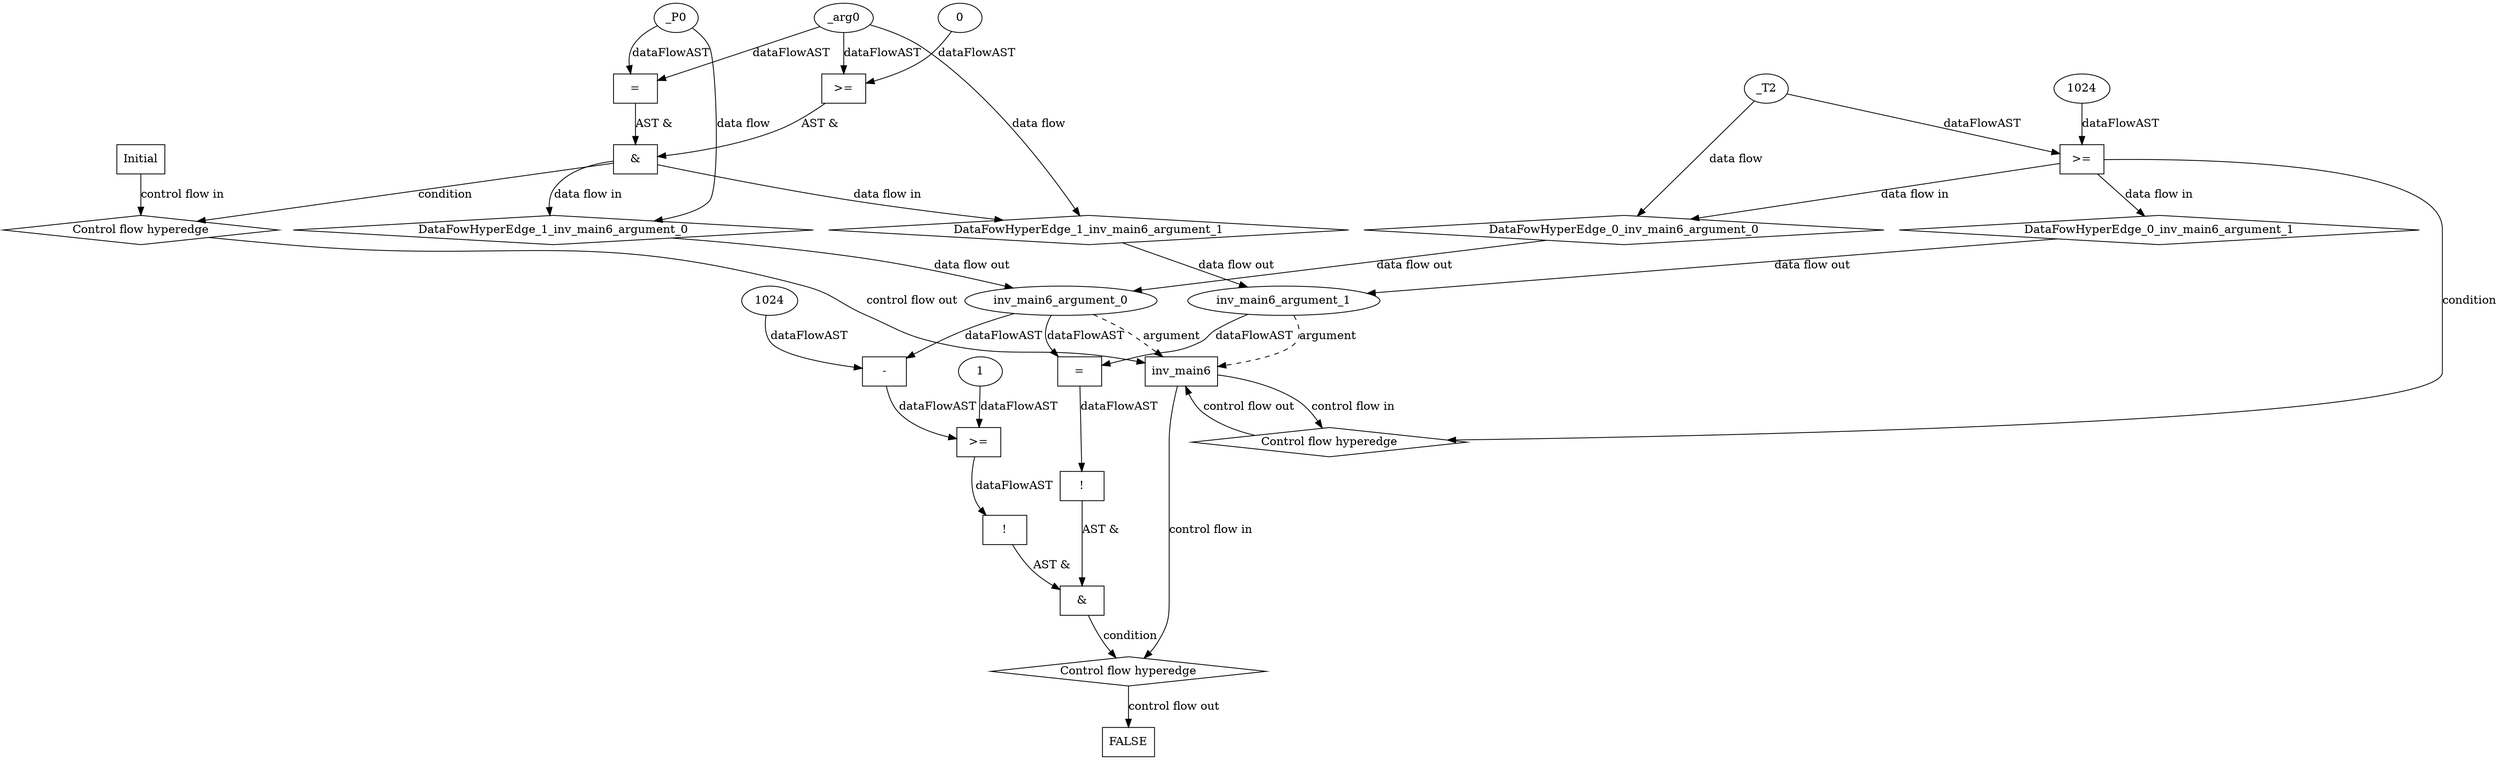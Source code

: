 digraph dag {
"inv_main6" [label="inv_main6" nodeName="inv_main6" class=cfn  shape="rect"];
FALSE [label="FALSE" nodeName=FALSE class=cfn  shape="rect"];
Initial [label="Initial" nodeName=Initial class=cfn  shape="rect"];
ControlFowHyperEdge_0 [label="Control flow hyperedge" nodeName=ControlFowHyperEdge_0 class=controlFlowHyperEdge shape="diamond"];
"inv_main6" -> ControlFowHyperEdge_0 [label="control flow in"]
ControlFowHyperEdge_0 -> "inv_main6" [label="control flow out"]
ControlFowHyperEdge_1 [label="Control flow hyperedge" nodeName=ControlFowHyperEdge_1 class=controlFlowHyperEdge shape="diamond"];
"Initial" -> ControlFowHyperEdge_1 [label="control flow in"]
ControlFowHyperEdge_1 -> "inv_main6" [label="control flow out"]
ControlFowHyperEdge_2 [label="Control flow hyperedge" nodeName=ControlFowHyperEdge_2 class=controlFlowHyperEdge shape="diamond"];
"inv_main6" -> ControlFowHyperEdge_2 [label="control flow in"]
ControlFowHyperEdge_2 -> "FALSE" [label="control flow out"]
"inv_main6_argument_0" [label="inv_main6_argument_0" nodeName=argument0 class=argument  head="inv_main6" shape="oval"];
"inv_main6_argument_0" -> "inv_main6"[label="argument" style="dashed"]
"inv_main6_argument_1" [label="inv_main6_argument_1" nodeName=argument1 class=argument  head="inv_main6" shape="oval"];
"inv_main6_argument_1" -> "inv_main6"[label="argument" style="dashed"]

"xxxinv_main6___inv_main6_0xxxguard_0_node_0" [label=">=" nodeName="xxxinv_main6___inv_main6_0xxxguard_0_node_0" class=Operator  shape="rect"];
"xxxinv_main6___inv_main6_0xxxguard_0_node_1" [label="1024" nodeName="xxxinv_main6___inv_main6_0xxxguard_0_node_1" class=Literal ];
"xxxinv_main6___inv_main6_0xxxguard_0_node_1" -> "xxxinv_main6___inv_main6_0xxxguard_0_node_0"[label="dataFlowAST"]
"xxxinv_main6___inv_main6_0xxxdataFlow_0_node_0" -> "xxxinv_main6___inv_main6_0xxxguard_0_node_0"[label="dataFlowAST"]

"xxxinv_main6___inv_main6_0xxxguard_0_node_0" -> "ControlFowHyperEdge_0" [label="condition"];
"xxxinv_main6___inv_main6_0xxxdataFlow_0_node_0" [label="_T2" nodeName="xxxinv_main6___inv_main6_0xxxdataFlow_0_node_0" class=Constant ];

"xxxinv_main6___inv_main6_0xxxdataFlow_0_node_0" -> "DataFowHyperEdge_0_inv_main6_argument_0" [label="data flow"];
"xxxinv_main6___Initial_1xxx_and" [label="&" nodeName="xxxinv_main6___Initial_1xxx_and" class=Operator shape="rect"];
"xxxinv_main6___Initial_1xxxguard_0_node_0" [label=">=" nodeName="xxxinv_main6___Initial_1xxxguard_0_node_0" class=Operator  shape="rect"];
"xxxinv_main6___Initial_1xxxguard_0_node_2" [label="0" nodeName="xxxinv_main6___Initial_1xxxguard_0_node_2" class=Literal ];
"xxxinv_main6___Initial_1xxxdataFlow1_node_0" -> "xxxinv_main6___Initial_1xxxguard_0_node_0"[label="dataFlowAST"]
"xxxinv_main6___Initial_1xxxguard_0_node_2" -> "xxxinv_main6___Initial_1xxxguard_0_node_0"[label="dataFlowAST"]

"xxxinv_main6___Initial_1xxxguard_0_node_0" -> "xxxinv_main6___Initial_1xxx_and" [label="AST &"];
"xxxinv_main6___Initial_1xxxguard1_node_0" [label="=" nodeName="xxxinv_main6___Initial_1xxxguard1_node_0" class=Operator  shape="rect"];
"xxxinv_main6___Initial_1xxxdataFlow_0_node_0" -> "xxxinv_main6___Initial_1xxxguard1_node_0"[label="dataFlowAST"]
"xxxinv_main6___Initial_1xxxdataFlow1_node_0" -> "xxxinv_main6___Initial_1xxxguard1_node_0"[label="dataFlowAST"]

"xxxinv_main6___Initial_1xxxguard1_node_0" -> "xxxinv_main6___Initial_1xxx_and" [label="AST &"];
"xxxinv_main6___Initial_1xxx_and" -> "ControlFowHyperEdge_1" [label="condition"];
"xxxinv_main6___Initial_1xxxdataFlow_0_node_0" [label="_P0" nodeName="xxxinv_main6___Initial_1xxxdataFlow_0_node_0" class=Constant ];

"xxxinv_main6___Initial_1xxxdataFlow_0_node_0" -> "DataFowHyperEdge_1_inv_main6_argument_0" [label="data flow"];
"xxxinv_main6___Initial_1xxxdataFlow1_node_0" [label="_arg0" nodeName="xxxinv_main6___Initial_1xxxdataFlow1_node_0" class=Constant ];

"xxxinv_main6___Initial_1xxxdataFlow1_node_0" -> "DataFowHyperEdge_1_inv_main6_argument_1" [label="data flow"];
"xxxFALSE___inv_main6_2xxx_and" [label="&" nodeName="xxxFALSE___inv_main6_2xxx_and" class=Operator shape="rect"];
"xxxFALSE___inv_main6_2xxxguard_0_node_0" [label="!" nodeName="xxxFALSE___inv_main6_2xxxguard_0_node_0" class=Operator shape="rect"];
"xxxFALSE___inv_main6_2xxxguard_0_node_1" [label="=" nodeName="xxxFALSE___inv_main6_2xxxguard_0_node_1" class=Operator  shape="rect"];
"xxxFALSE___inv_main6_2xxxguard_0_node_1" -> "xxxFALSE___inv_main6_2xxxguard_0_node_0"[label="dataFlowAST"]
"inv_main6_argument_0" -> "xxxFALSE___inv_main6_2xxxguard_0_node_1"[label="dataFlowAST"]
"inv_main6_argument_1" -> "xxxFALSE___inv_main6_2xxxguard_0_node_1"[label="dataFlowAST"]

"xxxFALSE___inv_main6_2xxxguard_0_node_0" -> "xxxFALSE___inv_main6_2xxx_and" [label="AST &"];
"xxxFALSE___inv_main6_2xxxguard1_node_0" [label="!" nodeName="xxxFALSE___inv_main6_2xxxguard1_node_0" class=Operator shape="rect"];
"xxxFALSE___inv_main6_2xxxguard1_node_1" [label=">=" nodeName="xxxFALSE___inv_main6_2xxxguard1_node_1" class=Operator  shape="rect"];
"xxxFALSE___inv_main6_2xxxguard1_node_2" [label="-" nodeName="xxxFALSE___inv_main6_2xxxguard1_node_2" class= Operator shape="rect"];
"xxxFALSE___inv_main6_2xxxguard1_node_3" [label="1024" nodeName="xxxFALSE___inv_main6_2xxxguard1_node_3" class=Literal ];
"xxxFALSE___inv_main6_2xxxguard1_node_5" [label="1" nodeName="xxxFALSE___inv_main6_2xxxguard1_node_5" class=Literal ];
"xxxFALSE___inv_main6_2xxxguard1_node_1" -> "xxxFALSE___inv_main6_2xxxguard1_node_0"[label="dataFlowAST"]
"xxxFALSE___inv_main6_2xxxguard1_node_2" -> "xxxFALSE___inv_main6_2xxxguard1_node_1"[label="dataFlowAST"]
"xxxFALSE___inv_main6_2xxxguard1_node_5" -> "xxxFALSE___inv_main6_2xxxguard1_node_1"[label="dataFlowAST"]
"xxxFALSE___inv_main6_2xxxguard1_node_3" -> "xxxFALSE___inv_main6_2xxxguard1_node_2"[label="dataFlowAST"]
"inv_main6_argument_0" -> "xxxFALSE___inv_main6_2xxxguard1_node_2"[label="dataFlowAST"]

"xxxFALSE___inv_main6_2xxxguard1_node_0" -> "xxxFALSE___inv_main6_2xxx_and" [label="AST &"];
"xxxFALSE___inv_main6_2xxx_and" -> "ControlFowHyperEdge_2" [label="condition"];
"DataFowHyperEdge_0_inv_main6_argument_0" [label="DataFowHyperEdge_0_inv_main6_argument_0" nodeName="DataFowHyperEdge_0_inv_main6_argument_0" class=DataFlowHyperedge shape="diamond"];
"DataFowHyperEdge_0_inv_main6_argument_0" -> "inv_main6_argument_0"[label="data flow out"]
"xxxinv_main6___inv_main6_0xxxguard_0_node_0" -> "DataFowHyperEdge_0_inv_main6_argument_0"[label="data flow in"]
"DataFowHyperEdge_0_inv_main6_argument_1" [label="DataFowHyperEdge_0_inv_main6_argument_1" nodeName="DataFowHyperEdge_0_inv_main6_argument_1" class=DataFlowHyperedge shape="diamond"];
"DataFowHyperEdge_0_inv_main6_argument_1" -> "inv_main6_argument_1"[label="data flow out"]
"xxxinv_main6___inv_main6_0xxxguard_0_node_0" -> "DataFowHyperEdge_0_inv_main6_argument_1"[label="data flow in"]
"DataFowHyperEdge_1_inv_main6_argument_0" [label="DataFowHyperEdge_1_inv_main6_argument_0" nodeName="DataFowHyperEdge_1_inv_main6_argument_0" class=DataFlowHyperedge shape="diamond"];
"DataFowHyperEdge_1_inv_main6_argument_0" -> "inv_main6_argument_0"[label="data flow out"]
"xxxinv_main6___Initial_1xxx_and" -> "DataFowHyperEdge_1_inv_main6_argument_0"[label="data flow in"]
"DataFowHyperEdge_1_inv_main6_argument_1" [label="DataFowHyperEdge_1_inv_main6_argument_1" nodeName="DataFowHyperEdge_1_inv_main6_argument_1" class=DataFlowHyperedge shape="diamond"];
"DataFowHyperEdge_1_inv_main6_argument_1" -> "inv_main6_argument_1"[label="data flow out"]
"xxxinv_main6___Initial_1xxx_and" -> "DataFowHyperEdge_1_inv_main6_argument_1"[label="data flow in"]




}
